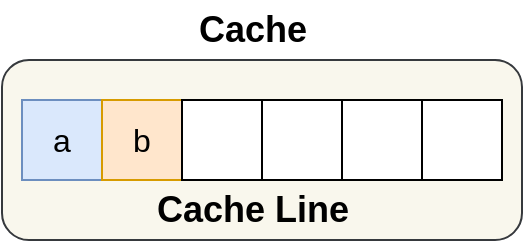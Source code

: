 <mxfile version="13.8.3" type="github">
  <diagram id="WN3kwZd_Za4_-YQvPpC3" name="Page-1">
    <mxGraphModel dx="1062" dy="689" grid="1" gridSize="10" guides="1" tooltips="1" connect="1" arrows="1" fold="1" page="1" pageScale="1" pageWidth="827" pageHeight="1169" math="0" shadow="0">
      <root>
        <mxCell id="0" />
        <mxCell id="1" parent="0" />
        <mxCell id="cOiHDkWNTqo47uG3WO5X-8" value="" style="rounded=1;whiteSpace=wrap;html=1;fontSize=18;fillColor=#f9f7ed;strokeColor=#36393d;" vertex="1" parent="1">
          <mxGeometry x="70" y="220" width="260" height="90" as="geometry" />
        </mxCell>
        <mxCell id="cOiHDkWNTqo47uG3WO5X-1" value="a" style="rounded=0;whiteSpace=wrap;html=1;fillColor=#dae8fc;strokeColor=#6c8ebf;fontSize=16;" vertex="1" parent="1">
          <mxGeometry x="80" y="240" width="40" height="40" as="geometry" />
        </mxCell>
        <mxCell id="cOiHDkWNTqo47uG3WO5X-2" value="b" style="rounded=0;whiteSpace=wrap;html=1;fillColor=#ffe6cc;strokeColor=#d79b00;fontSize=16;" vertex="1" parent="1">
          <mxGeometry x="120" y="240" width="40" height="40" as="geometry" />
        </mxCell>
        <mxCell id="cOiHDkWNTqo47uG3WO5X-3" value="" style="rounded=0;whiteSpace=wrap;html=1;" vertex="1" parent="1">
          <mxGeometry x="160" y="240" width="40" height="40" as="geometry" />
        </mxCell>
        <mxCell id="cOiHDkWNTqo47uG3WO5X-4" value="" style="rounded=0;whiteSpace=wrap;html=1;" vertex="1" parent="1">
          <mxGeometry x="200" y="240" width="40" height="40" as="geometry" />
        </mxCell>
        <mxCell id="cOiHDkWNTqo47uG3WO5X-5" value="" style="rounded=0;whiteSpace=wrap;html=1;" vertex="1" parent="1">
          <mxGeometry x="240" y="240" width="40" height="40" as="geometry" />
        </mxCell>
        <mxCell id="cOiHDkWNTqo47uG3WO5X-6" value="" style="rounded=0;whiteSpace=wrap;html=1;" vertex="1" parent="1">
          <mxGeometry x="280" y="240" width="40" height="40" as="geometry" />
        </mxCell>
        <mxCell id="cOiHDkWNTqo47uG3WO5X-7" value="Cache Line" style="text;html=1;align=center;verticalAlign=middle;resizable=0;points=[];autosize=1;fontSize=18;fontStyle=1" vertex="1" parent="1">
          <mxGeometry x="140" y="280" width="110" height="30" as="geometry" />
        </mxCell>
        <mxCell id="cOiHDkWNTqo47uG3WO5X-9" value="Cache" style="text;html=1;align=center;verticalAlign=middle;resizable=0;points=[];autosize=1;fontSize=18;fontStyle=1" vertex="1" parent="1">
          <mxGeometry x="160" y="190" width="70" height="30" as="geometry" />
        </mxCell>
      </root>
    </mxGraphModel>
  </diagram>
</mxfile>
